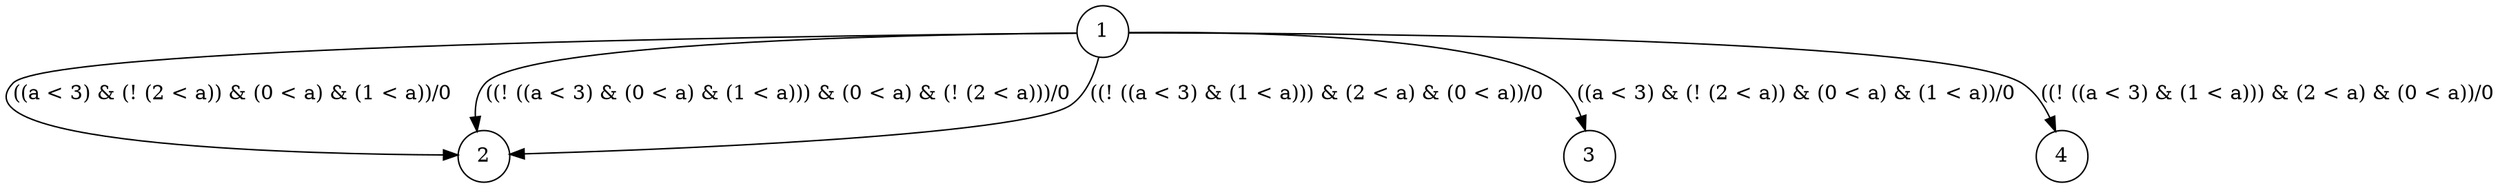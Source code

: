 digraph fsm{
	s_0 [label="1" shape="circle"]
	s_1 [label="2" shape="circle"]
	s_2 [label="3" shape="circle"]
	s_3 [label="4" shape="circle"]
	
	s_0 -> s_1[label="((a < 3) & (! (2 < a)) & (0 < a) & (1 < a))/0", myattribute= "t_9"]
	
	s_0 -> s_1[label="((! ((a < 3) & (0 < a) & (1 < a))) & (0 < a) & (! (2 < a)))/0", myattribute= "t_10"]
	
	s_0 -> s_2[label="((a < 3) & (! (2 < a)) & (0 < a) & (1 < a))/0", myattribute= "t_11"]
	
	s_0 -> s_1[label="((! ((a < 3) & (1 < a))) & (2 < a) & (0 < a))/0", myattribute= "t_12"]
	
	s_0 -> s_3[label="((! ((a < 3) & (1 < a))) & (2 < a) & (0 < a))/0", myattribute= "t_13"]
}